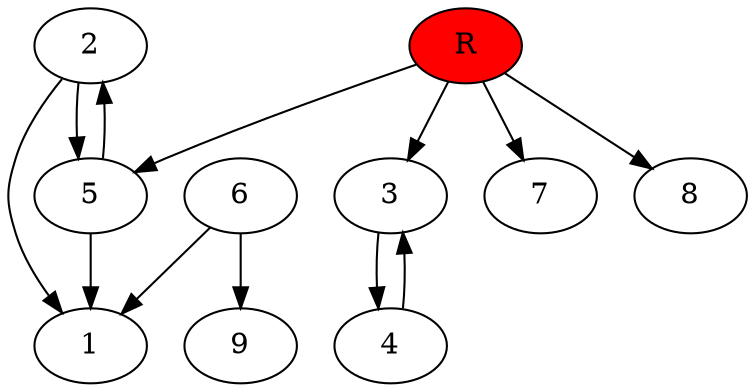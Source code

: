 digraph prb21903 {
	1
	2
	3
	4
	5
	6
	7
	8
	R [fillcolor="#ff0000" style=filled]
	2 -> 1
	2 -> 5
	3 -> 4
	4 -> 3
	5 -> 1
	5 -> 2
	6 -> 1
	6 -> 9
	R -> 3
	R -> 5
	R -> 7
	R -> 8
}
